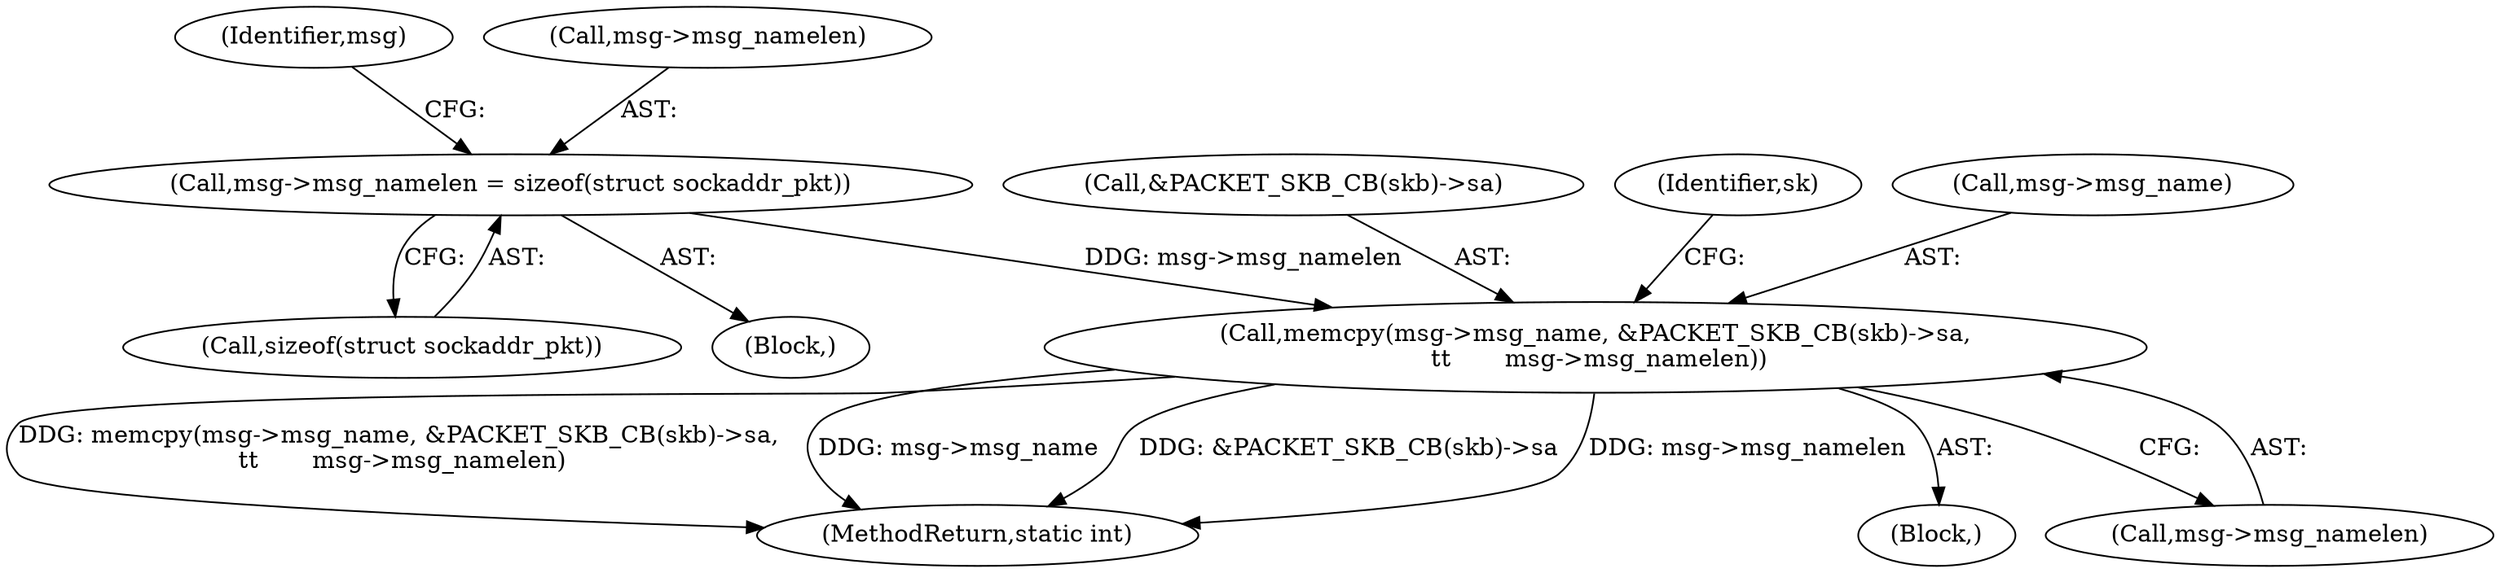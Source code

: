 digraph "0_linux_f3d3342602f8bcbf37d7c46641cb9bca7618eb1c_26@API" {
"1000412" [label="(Call,memcpy(msg->msg_name, &PACKET_SKB_CB(skb)->sa,\n \t\t       msg->msg_namelen))"];
"1000394" [label="(Call,msg->msg_namelen = sizeof(struct sockaddr_pkt))"];
"1000527" [label="(MethodReturn,static int)"];
"1000394" [label="(Call,msg->msg_namelen = sizeof(struct sockaddr_pkt))"];
"1000414" [label="(Identifier,msg)"];
"1000395" [label="(Call,msg->msg_namelen)"];
"1000398" [label="(Call,sizeof(struct sockaddr_pkt))"];
"1000416" [label="(Call,&PACKET_SKB_CB(skb)->sa)"];
"1000427" [label="(Identifier,sk)"];
"1000386" [label="(Block,)"];
"1000412" [label="(Call,memcpy(msg->msg_name, &PACKET_SKB_CB(skb)->sa,\n \t\t       msg->msg_namelen))"];
"1000413" [label="(Call,msg->msg_name)"];
"1000393" [label="(Block,)"];
"1000421" [label="(Call,msg->msg_namelen)"];
"1000412" -> "1000386"  [label="AST: "];
"1000412" -> "1000421"  [label="CFG: "];
"1000413" -> "1000412"  [label="AST: "];
"1000416" -> "1000412"  [label="AST: "];
"1000421" -> "1000412"  [label="AST: "];
"1000427" -> "1000412"  [label="CFG: "];
"1000412" -> "1000527"  [label="DDG: memcpy(msg->msg_name, &PACKET_SKB_CB(skb)->sa,\n \t\t       msg->msg_namelen)"];
"1000412" -> "1000527"  [label="DDG: msg->msg_name"];
"1000412" -> "1000527"  [label="DDG: &PACKET_SKB_CB(skb)->sa"];
"1000412" -> "1000527"  [label="DDG: msg->msg_namelen"];
"1000394" -> "1000412"  [label="DDG: msg->msg_namelen"];
"1000394" -> "1000393"  [label="AST: "];
"1000394" -> "1000398"  [label="CFG: "];
"1000395" -> "1000394"  [label="AST: "];
"1000398" -> "1000394"  [label="AST: "];
"1000414" -> "1000394"  [label="CFG: "];
}
